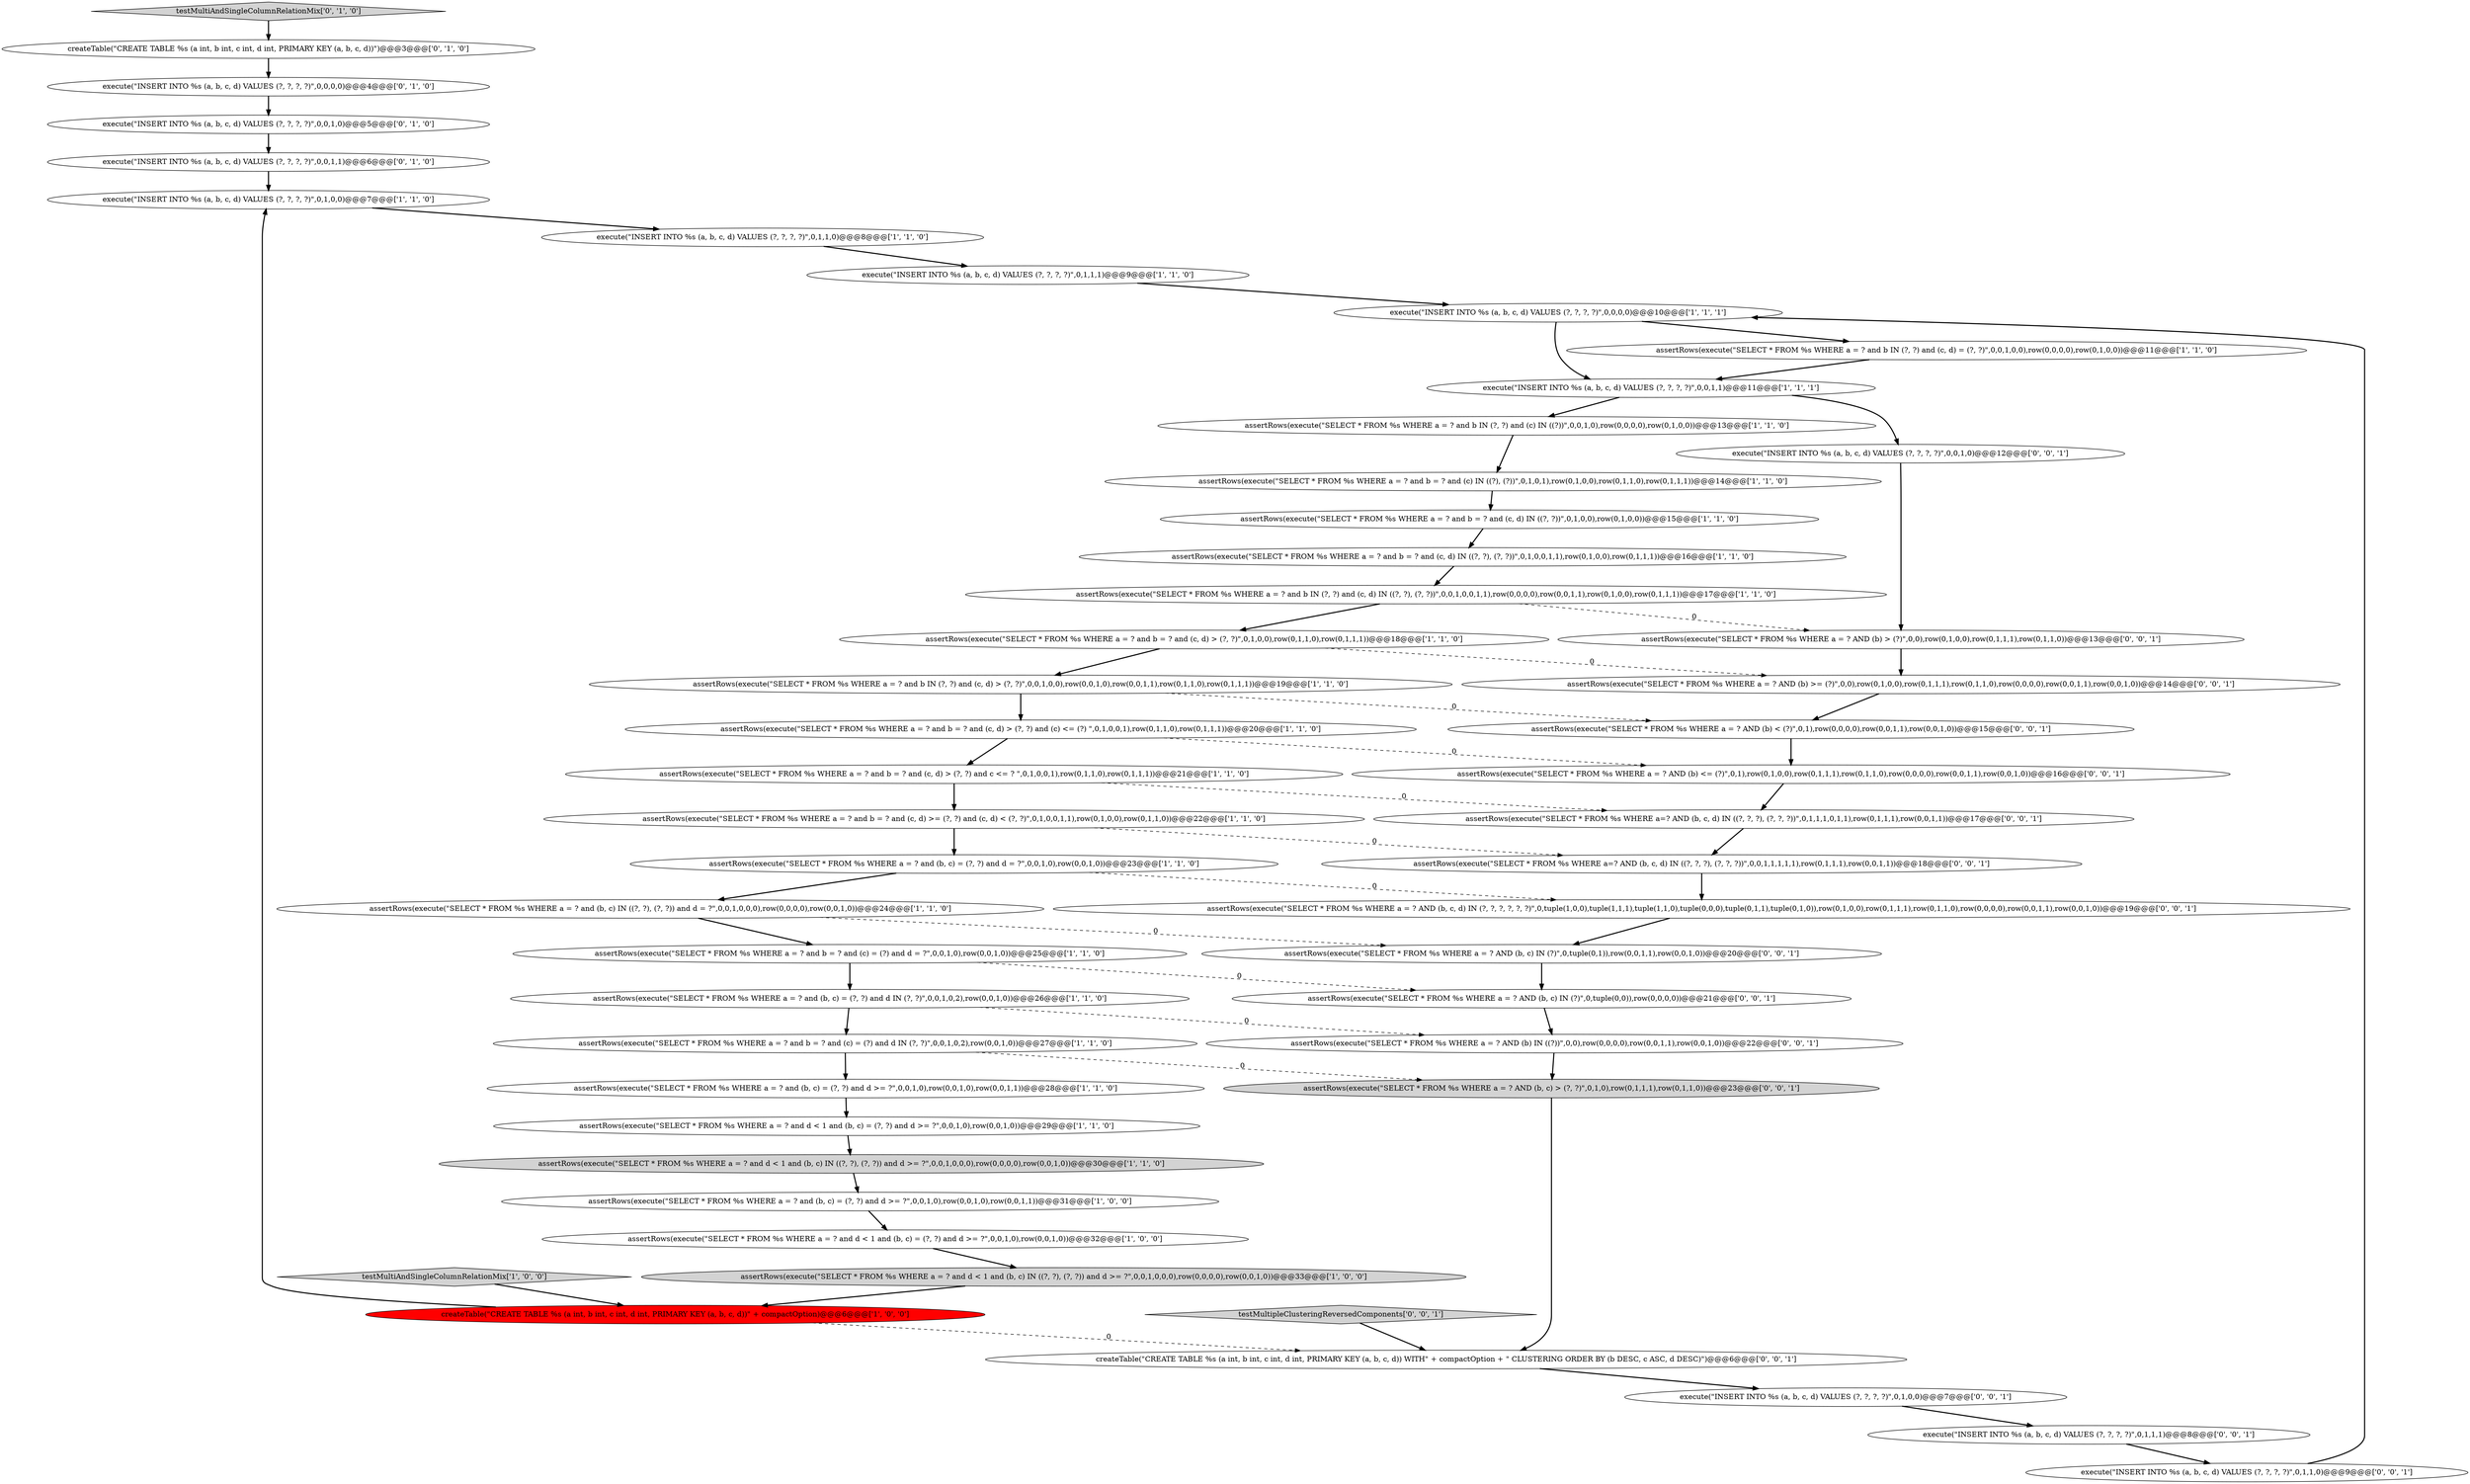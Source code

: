 digraph {
5 [style = filled, label = "execute(\"INSERT INTO %s (a, b, c, d) VALUES (?, ?, ?, ?)\",0,1,0,0)@@@7@@@['1', '1', '0']", fillcolor = white, shape = ellipse image = "AAA0AAABBB1BBB"];
9 [style = filled, label = "assertRows(execute(\"SELECT * FROM %s WHERE a = ? and d < 1 and (b, c) IN ((?, ?), (?, ?)) and d >= ?\",0,0,1,0,0,0),row(0,0,0,0),row(0,0,1,0))@@@33@@@['1', '0', '0']", fillcolor = lightgray, shape = ellipse image = "AAA0AAABBB1BBB"];
29 [style = filled, label = "execute(\"INSERT INTO %s (a, b, c, d) VALUES (?, ?, ?, ?)\",0,0,0,0)@@@4@@@['0', '1', '0']", fillcolor = white, shape = ellipse image = "AAA0AAABBB2BBB"];
30 [style = filled, label = "execute(\"INSERT INTO %s (a, b, c, d) VALUES (?, ?, ?, ?)\",0,0,1,0)@@@5@@@['0', '1', '0']", fillcolor = white, shape = ellipse image = "AAA0AAABBB2BBB"];
46 [style = filled, label = "assertRows(execute(\"SELECT * FROM %s WHERE a = ? AND (b, c) IN (?)\",0,tuple(0,0)),row(0,0,0,0))@@@21@@@['0', '0', '1']", fillcolor = white, shape = ellipse image = "AAA0AAABBB3BBB"];
50 [style = filled, label = "createTable(\"CREATE TABLE %s (a int, b int, c int, d int, PRIMARY KEY (a, b, c, d)) WITH\" + compactOption + \" CLUSTERING ORDER BY (b DESC, c ASC, d DESC)\")@@@6@@@['0', '0', '1']", fillcolor = white, shape = ellipse image = "AAA0AAABBB3BBB"];
2 [style = filled, label = "assertRows(execute(\"SELECT * FROM %s WHERE a = ? and d < 1 and (b, c) = (?, ?) and d >= ?\",0,0,1,0),row(0,0,1,0))@@@29@@@['1', '1', '0']", fillcolor = white, shape = ellipse image = "AAA0AAABBB1BBB"];
3 [style = filled, label = "execute(\"INSERT INTO %s (a, b, c, d) VALUES (?, ?, ?, ?)\",0,1,1,0)@@@8@@@['1', '1', '0']", fillcolor = white, shape = ellipse image = "AAA0AAABBB1BBB"];
17 [style = filled, label = "assertRows(execute(\"SELECT * FROM %s WHERE a = ? and b = ? and (c, d) IN ((?, ?), (?, ?))\",0,1,0,0,1,1),row(0,1,0,0),row(0,1,1,1))@@@16@@@['1', '1', '0']", fillcolor = white, shape = ellipse image = "AAA0AAABBB1BBB"];
39 [style = filled, label = "assertRows(execute(\"SELECT * FROM %s WHERE a=? AND (b, c, d) IN ((?, ?, ?), (?, ?, ?))\",0,0,1,1,1,1,1),row(0,1,1,1),row(0,0,1,1))@@@18@@@['0', '0', '1']", fillcolor = white, shape = ellipse image = "AAA0AAABBB3BBB"];
14 [style = filled, label = "assertRows(execute(\"SELECT * FROM %s WHERE a = ? and b = ? and (c, d) > (?, ?) and c <= ? \",0,1,0,0,1),row(0,1,1,0),row(0,1,1,1))@@@21@@@['1', '1', '0']", fillcolor = white, shape = ellipse image = "AAA0AAABBB1BBB"];
31 [style = filled, label = "testMultiAndSingleColumnRelationMix['0', '1', '0']", fillcolor = lightgray, shape = diamond image = "AAA0AAABBB2BBB"];
26 [style = filled, label = "assertRows(execute(\"SELECT * FROM %s WHERE a = ? and b IN (?, ?) and (c, d) > (?, ?)\",0,0,1,0,0),row(0,0,1,0),row(0,0,1,1),row(0,1,1,0),row(0,1,1,1))@@@19@@@['1', '1', '0']", fillcolor = white, shape = ellipse image = "AAA0AAABBB1BBB"];
7 [style = filled, label = "assertRows(execute(\"SELECT * FROM %s WHERE a = ? and (b, c) = (?, ?) and d >= ?\",0,0,1,0),row(0,0,1,0),row(0,0,1,1))@@@28@@@['1', '1', '0']", fillcolor = white, shape = ellipse image = "AAA0AAABBB1BBB"];
28 [style = filled, label = "assertRows(execute(\"SELECT * FROM %s WHERE a = ? and (b, c) = (?, ?) and d IN (?, ?)\",0,0,1,0,2),row(0,0,1,0))@@@26@@@['1', '1', '0']", fillcolor = white, shape = ellipse image = "AAA0AAABBB1BBB"];
19 [style = filled, label = "execute(\"INSERT INTO %s (a, b, c, d) VALUES (?, ?, ?, ?)\",0,0,1,1)@@@11@@@['1', '1', '1']", fillcolor = white, shape = ellipse image = "AAA0AAABBB1BBB"];
44 [style = filled, label = "assertRows(execute(\"SELECT * FROM %s WHERE a = ? AND (b, c, d) IN (?, ?, ?, ?, ?, ?)\",0,tuple(1,0,0),tuple(1,1,1),tuple(1,1,0),tuple(0,0,0),tuple(0,1,1),tuple(0,1,0)),row(0,1,0,0),row(0,1,1,1),row(0,1,1,0),row(0,0,0,0),row(0,0,1,1),row(0,0,1,0))@@@19@@@['0', '0', '1']", fillcolor = white, shape = ellipse image = "AAA0AAABBB3BBB"];
20 [style = filled, label = "assertRows(execute(\"SELECT * FROM %s WHERE a = ? and (b, c) = (?, ?) and d >= ?\",0,0,1,0),row(0,0,1,0),row(0,0,1,1))@@@31@@@['1', '0', '0']", fillcolor = white, shape = ellipse image = "AAA0AAABBB1BBB"];
25 [style = filled, label = "execute(\"INSERT INTO %s (a, b, c, d) VALUES (?, ?, ?, ?)\",0,1,1,1)@@@9@@@['1', '1', '0']", fillcolor = white, shape = ellipse image = "AAA0AAABBB1BBB"];
49 [style = filled, label = "execute(\"INSERT INTO %s (a, b, c, d) VALUES (?, ?, ?, ?)\",0,1,1,1)@@@8@@@['0', '0', '1']", fillcolor = white, shape = ellipse image = "AAA0AAABBB3BBB"];
1 [style = filled, label = "assertRows(execute(\"SELECT * FROM %s WHERE a = ? and b = ? and (c, d) IN ((?, ?))\",0,1,0,0),row(0,1,0,0))@@@15@@@['1', '1', '0']", fillcolor = white, shape = ellipse image = "AAA0AAABBB1BBB"];
47 [style = filled, label = "assertRows(execute(\"SELECT * FROM %s WHERE a = ? AND (b) < (?)\",0,1),row(0,0,0,0),row(0,0,1,1),row(0,0,1,0))@@@15@@@['0', '0', '1']", fillcolor = white, shape = ellipse image = "AAA0AAABBB3BBB"];
27 [style = filled, label = "assertRows(execute(\"SELECT * FROM %s WHERE a = ? and (b, c) = (?, ?) and d = ?\",0,0,1,0),row(0,0,1,0))@@@23@@@['1', '1', '0']", fillcolor = white, shape = ellipse image = "AAA0AAABBB1BBB"];
4 [style = filled, label = "assertRows(execute(\"SELECT * FROM %s WHERE a = ? and (b, c) IN ((?, ?), (?, ?)) and d = ?\",0,0,1,0,0,0),row(0,0,0,0),row(0,0,1,0))@@@24@@@['1', '1', '0']", fillcolor = white, shape = ellipse image = "AAA0AAABBB1BBB"];
23 [style = filled, label = "assertRows(execute(\"SELECT * FROM %s WHERE a = ? and b IN (?, ?) and (c) IN ((?))\",0,0,1,0),row(0,0,0,0),row(0,1,0,0))@@@13@@@['1', '1', '0']", fillcolor = white, shape = ellipse image = "AAA0AAABBB1BBB"];
37 [style = filled, label = "assertRows(execute(\"SELECT * FROM %s WHERE a = ? AND (b, c) > (?, ?)\",0,1,0),row(0,1,1,1),row(0,1,1,0))@@@23@@@['0', '0', '1']", fillcolor = lightgray, shape = ellipse image = "AAA0AAABBB3BBB"];
35 [style = filled, label = "execute(\"INSERT INTO %s (a, b, c, d) VALUES (?, ?, ?, ?)\",0,0,1,0)@@@12@@@['0', '0', '1']", fillcolor = white, shape = ellipse image = "AAA0AAABBB3BBB"];
13 [style = filled, label = "createTable(\"CREATE TABLE %s (a int, b int, c int, d int, PRIMARY KEY (a, b, c, d))\" + compactOption)@@@6@@@['1', '0', '0']", fillcolor = red, shape = ellipse image = "AAA1AAABBB1BBB"];
33 [style = filled, label = "createTable(\"CREATE TABLE %s (a int, b int, c int, d int, PRIMARY KEY (a, b, c, d))\")@@@3@@@['0', '1', '0']", fillcolor = white, shape = ellipse image = "AAA0AAABBB2BBB"];
36 [style = filled, label = "testMultipleClusteringReversedComponents['0', '0', '1']", fillcolor = lightgray, shape = diamond image = "AAA0AAABBB3BBB"];
24 [style = filled, label = "assertRows(execute(\"SELECT * FROM %s WHERE a = ? and b = ? and (c, d) > (?, ?) and (c) <= (?) \",0,1,0,0,1),row(0,1,1,0),row(0,1,1,1))@@@20@@@['1', '1', '0']", fillcolor = white, shape = ellipse image = "AAA0AAABBB1BBB"];
8 [style = filled, label = "assertRows(execute(\"SELECT * FROM %s WHERE a = ? and b = ? and (c, d) > (?, ?)\",0,1,0,0),row(0,1,1,0),row(0,1,1,1))@@@18@@@['1', '1', '0']", fillcolor = white, shape = ellipse image = "AAA0AAABBB1BBB"];
11 [style = filled, label = "testMultiAndSingleColumnRelationMix['1', '0', '0']", fillcolor = lightgray, shape = diamond image = "AAA0AAABBB1BBB"];
15 [style = filled, label = "assertRows(execute(\"SELECT * FROM %s WHERE a = ? and b = ? and (c) IN ((?), (?))\",0,1,0,1),row(0,1,0,0),row(0,1,1,0),row(0,1,1,1))@@@14@@@['1', '1', '0']", fillcolor = white, shape = ellipse image = "AAA0AAABBB1BBB"];
0 [style = filled, label = "assertRows(execute(\"SELECT * FROM %s WHERE a = ? and b = ? and (c) = (?) and d = ?\",0,0,1,0),row(0,0,1,0))@@@25@@@['1', '1', '0']", fillcolor = white, shape = ellipse image = "AAA0AAABBB1BBB"];
43 [style = filled, label = "execute(\"INSERT INTO %s (a, b, c, d) VALUES (?, ?, ?, ?)\",0,1,0,0)@@@7@@@['0', '0', '1']", fillcolor = white, shape = ellipse image = "AAA0AAABBB3BBB"];
22 [style = filled, label = "assertRows(execute(\"SELECT * FROM %s WHERE a = ? and d < 1 and (b, c) = (?, ?) and d >= ?\",0,0,1,0),row(0,0,1,0))@@@32@@@['1', '0', '0']", fillcolor = white, shape = ellipse image = "AAA0AAABBB1BBB"];
6 [style = filled, label = "assertRows(execute(\"SELECT * FROM %s WHERE a = ? and d < 1 and (b, c) IN ((?, ?), (?, ?)) and d >= ?\",0,0,1,0,0,0),row(0,0,0,0),row(0,0,1,0))@@@30@@@['1', '1', '0']", fillcolor = lightgray, shape = ellipse image = "AAA0AAABBB1BBB"];
45 [style = filled, label = "assertRows(execute(\"SELECT * FROM %s WHERE a = ? AND (b, c) IN (?)\",0,tuple(0,1)),row(0,0,1,1),row(0,0,1,0))@@@20@@@['0', '0', '1']", fillcolor = white, shape = ellipse image = "AAA0AAABBB3BBB"];
12 [style = filled, label = "assertRows(execute(\"SELECT * FROM %s WHERE a = ? and b = ? and (c) = (?) and d IN (?, ?)\",0,0,1,0,2),row(0,0,1,0))@@@27@@@['1', '1', '0']", fillcolor = white, shape = ellipse image = "AAA0AAABBB1BBB"];
18 [style = filled, label = "assertRows(execute(\"SELECT * FROM %s WHERE a = ? and b IN (?, ?) and (c, d) IN ((?, ?), (?, ?))\",0,0,1,0,0,1,1),row(0,0,0,0),row(0,0,1,1),row(0,1,0,0),row(0,1,1,1))@@@17@@@['1', '1', '0']", fillcolor = white, shape = ellipse image = "AAA0AAABBB1BBB"];
38 [style = filled, label = "assertRows(execute(\"SELECT * FROM %s WHERE a = ? AND (b) >= (?)\",0,0),row(0,1,0,0),row(0,1,1,1),row(0,1,1,0),row(0,0,0,0),row(0,0,1,1),row(0,0,1,0))@@@14@@@['0', '0', '1']", fillcolor = white, shape = ellipse image = "AAA0AAABBB3BBB"];
16 [style = filled, label = "assertRows(execute(\"SELECT * FROM %s WHERE a = ? and b IN (?, ?) and (c, d) = (?, ?)\",0,0,1,0,0),row(0,0,0,0),row(0,1,0,0))@@@11@@@['1', '1', '0']", fillcolor = white, shape = ellipse image = "AAA0AAABBB1BBB"];
42 [style = filled, label = "assertRows(execute(\"SELECT * FROM %s WHERE a = ? AND (b) > (?)\",0,0),row(0,1,0,0),row(0,1,1,1),row(0,1,1,0))@@@13@@@['0', '0', '1']", fillcolor = white, shape = ellipse image = "AAA0AAABBB3BBB"];
40 [style = filled, label = "assertRows(execute(\"SELECT * FROM %s WHERE a = ? AND (b) IN ((?))\",0,0),row(0,0,0,0),row(0,0,1,1),row(0,0,1,0))@@@22@@@['0', '0', '1']", fillcolor = white, shape = ellipse image = "AAA0AAABBB3BBB"];
41 [style = filled, label = "execute(\"INSERT INTO %s (a, b, c, d) VALUES (?, ?, ?, ?)\",0,1,1,0)@@@9@@@['0', '0', '1']", fillcolor = white, shape = ellipse image = "AAA0AAABBB3BBB"];
32 [style = filled, label = "execute(\"INSERT INTO %s (a, b, c, d) VALUES (?, ?, ?, ?)\",0,0,1,1)@@@6@@@['0', '1', '0']", fillcolor = white, shape = ellipse image = "AAA0AAABBB2BBB"];
48 [style = filled, label = "assertRows(execute(\"SELECT * FROM %s WHERE a=? AND (b, c, d) IN ((?, ?, ?), (?, ?, ?))\",0,1,1,1,0,1,1),row(0,1,1,1),row(0,0,1,1))@@@17@@@['0', '0', '1']", fillcolor = white, shape = ellipse image = "AAA0AAABBB3BBB"];
10 [style = filled, label = "assertRows(execute(\"SELECT * FROM %s WHERE a = ? and b = ? and (c, d) >= (?, ?) and (c, d) < (?, ?)\",0,1,0,0,1,1),row(0,1,0,0),row(0,1,1,0))@@@22@@@['1', '1', '0']", fillcolor = white, shape = ellipse image = "AAA0AAABBB1BBB"];
34 [style = filled, label = "assertRows(execute(\"SELECT * FROM %s WHERE a = ? AND (b) <= (?)\",0,1),row(0,1,0,0),row(0,1,1,1),row(0,1,1,0),row(0,0,0,0),row(0,0,1,1),row(0,0,1,0))@@@16@@@['0', '0', '1']", fillcolor = white, shape = ellipse image = "AAA0AAABBB3BBB"];
21 [style = filled, label = "execute(\"INSERT INTO %s (a, b, c, d) VALUES (?, ?, ?, ?)\",0,0,0,0)@@@10@@@['1', '1', '1']", fillcolor = white, shape = ellipse image = "AAA0AAABBB1BBB"];
5->3 [style = bold, label=""];
32->5 [style = bold, label=""];
50->43 [style = bold, label=""];
12->37 [style = dashed, label="0"];
39->44 [style = bold, label=""];
21->19 [style = bold, label=""];
34->48 [style = bold, label=""];
29->30 [style = bold, label=""];
13->50 [style = dashed, label="0"];
10->39 [style = dashed, label="0"];
3->25 [style = bold, label=""];
10->27 [style = bold, label=""];
2->6 [style = bold, label=""];
35->42 [style = bold, label=""];
14->48 [style = dashed, label="0"];
41->21 [style = bold, label=""];
28->40 [style = dashed, label="0"];
22->9 [style = bold, label=""];
23->15 [style = bold, label=""];
26->47 [style = dashed, label="0"];
14->10 [style = bold, label=""];
30->32 [style = bold, label=""];
28->12 [style = bold, label=""];
16->19 [style = bold, label=""];
26->24 [style = bold, label=""];
37->50 [style = bold, label=""];
12->7 [style = bold, label=""];
48->39 [style = bold, label=""];
4->0 [style = bold, label=""];
1->17 [style = bold, label=""];
24->14 [style = bold, label=""];
20->22 [style = bold, label=""];
33->29 [style = bold, label=""];
18->42 [style = dashed, label="0"];
6->20 [style = bold, label=""];
4->45 [style = dashed, label="0"];
27->4 [style = bold, label=""];
8->38 [style = dashed, label="0"];
15->1 [style = bold, label=""];
7->2 [style = bold, label=""];
19->23 [style = bold, label=""];
31->33 [style = bold, label=""];
19->35 [style = bold, label=""];
11->13 [style = bold, label=""];
13->5 [style = bold, label=""];
21->16 [style = bold, label=""];
49->41 [style = bold, label=""];
38->47 [style = bold, label=""];
43->49 [style = bold, label=""];
27->44 [style = dashed, label="0"];
18->8 [style = bold, label=""];
36->50 [style = bold, label=""];
45->46 [style = bold, label=""];
47->34 [style = bold, label=""];
46->40 [style = bold, label=""];
0->46 [style = dashed, label="0"];
44->45 [style = bold, label=""];
24->34 [style = dashed, label="0"];
42->38 [style = bold, label=""];
17->18 [style = bold, label=""];
0->28 [style = bold, label=""];
25->21 [style = bold, label=""];
40->37 [style = bold, label=""];
9->13 [style = bold, label=""];
8->26 [style = bold, label=""];
}
